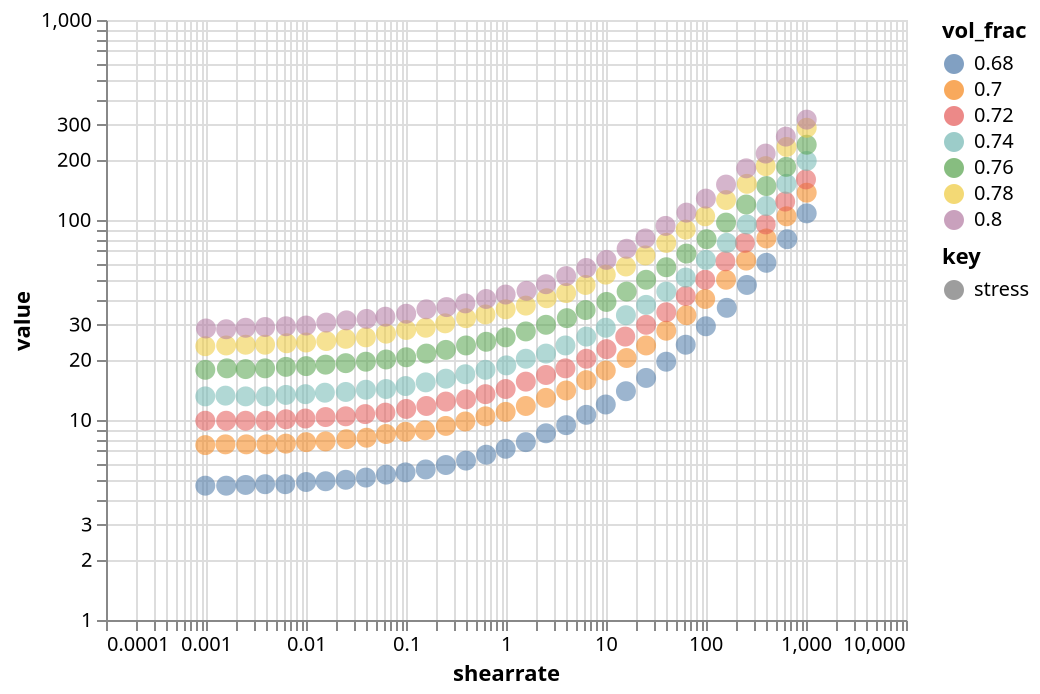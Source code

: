 {
  "$schema": "https://vega.github.io/schema/vega-lite/v5.json",
  "config": {
    "view": {
      "continuousHeight": 300,
      "continuousWidth": 400
    }
  },
  "data": {
    "name": "data-e0b1c30ca791ad18cf56a69a83bf009c"
  },
  "datasets": {
    "data-e0b1c30ca791ad18cf56a69a83bf009c": [
      {
        "shearrate": 0.0009841187553819,
        "stress": 4.6944715978543,
        "viscosity": 4770.22876780003,
        "vol_frac": "0.68"
      },
      {
        "shearrate": 0.001590824416176,
        "stress": 4.6944715978543,
        "viscosity": 2950.9677813085127,
        "vol_frac": "0.68"
      },
      {
        "shearrate": 0.0024905313028281,
        "stress": 4.734528691755933,
        "viscosity": 1901.0115176547597,
        "vol_frac": "0.68"
      },
      {
        "shearrate": 0.0038990765462833,
        "stress": 4.774927585738452,
        "viscosity": 1224.6303782597026,
        "vol_frac": "0.68"
      },
      {
        "shearrate": 0.0062027461703668,
        "stress": 4.774927585738452,
        "viscosity": 769.8086387204341,
        "vol_frac": "0.68"
      },
      {
        "shearrate": 0.0100267167973366,
        "stress": 4.898204358009313,
        "viscosity": 488.5152794292968,
        "vol_frac": "0.68"
      },
      {
        "shearrate": 0.0156974281978814,
        "stress": 4.939999867435308,
        "viscosity": 314.7012239942613,
        "vol_frac": "0.68"
      },
      {
        "shearrate": 0.0249718520483597,
        "stress": 5.024663830396283,
        "viscosity": 201.21310268320016,
        "vol_frac": "0.68"
      },
      {
        "shearrate": 0.0397258319556658,
        "stress": 5.15438817231248,
        "viscosity": 129.7490302547924,
        "vol_frac": "0.68"
      },
      {
        "shearrate": 0.0631968234279787,
        "stress": 5.332578647681401,
        "viscosity": 84.3804855754909,
        "vol_frac": "0.68"
      },
      {
        "shearrate": 0.0989384280164764,
        "stress": 5.470252585508258,
        "viscosity": 55.28946330739444,
        "vol_frac": "0.68"
      },
      {
        "shearrate": 0.1573936669866842,
        "stress": 5.659362694412319,
        "viscosity": 35.95673703244434,
        "vol_frac": "0.68"
      },
      {
        "shearrate": 0.2503856883938947,
        "stress": 5.955356290353016,
        "viscosity": 23.784731182336337,
        "vol_frac": "0.68"
      },
      {
        "shearrate": 0.3983196665580481,
        "stress": 6.266830818258798,
        "viscosity": 15.733169472679092,
        "vol_frac": "0.68"
      },
      {
        "shearrate": 0.6336566510036348,
        "stress": 6.707617138020451,
        "viscosity": 10.58557047794954,
        "vol_frac": "0.68"
      },
      {
        "shearrate": 0.9920275980948888,
        "stress": 7.179406780725326,
        "viscosity": 7.237103881497665,
        "vol_frac": "0.68"
      },
      {
        "shearrate": 1.5781417245697995,
        "stress": 7.749949864227672,
        "viscosity": 4.910807276412582,
        "vol_frac": "0.68"
      },
      {
        "shearrate": 2.510546387631768,
        "stress": 8.581818708501402,
        "viscosity": 3.418307166431904,
        "vol_frac": "0.68"
      },
      {
        "shearrate": 3.993838491387129,
        "stress": 9.422578010323392,
        "viscosity": 2.3592786815599966,
        "vol_frac": "0.68"
      },
      {
        "shearrate": 6.353495786362242,
        "stress": 10.612806801964368,
        "viscosity": 1.6703885795823967,
        "vol_frac": "0.68"
      },
      {
        "shearrate": 9.946779781239568,
        "stress": 11.953381345574616,
        "viscosity": 1.201733788066733,
        "vol_frac": "0.68"
      },
      {
        "shearrate": 15.823580138321864,
        "stress": 13.92872740801812,
        "viscosity": 0.8802513265809706,
        "vol_frac": "0.68"
      },
      {
        "shearrate": 25.172537635360328,
        "stress": 16.230507636126017,
        "viscosity": 0.6447704189078944,
        "vol_frac": "0.68"
      },
      {
        "shearrate": 40.045087487441045,
        "stress": 19.566489542561023,
        "viscosity": 0.48861148196261206,
        "vol_frac": "0.68"
      },
      {
        "shearrate": 62.69299295248452,
        "stress": 23.78941507143948,
        "viscosity": 0.3794589148020043,
        "vol_frac": "0.68"
      },
      {
        "shearrate": 99.73354391196348,
        "stress": 29.419459284873938,
        "viscosity": 0.2949805865802082,
        "vol_frac": "0.68"
      },
      {
        "shearrate": 161.21891377361555,
        "stress": 36.38191952241156,
        "viscosity": 0.22566781198823382,
        "vol_frac": "0.68"
      },
      {
        "shearrate": 256.4709843804439,
        "stress": 47.34528691755933,
        "viscosity": 0.18460289779731295,
        "vol_frac": "0.68"
      },
      {
        "shearrate": 401.52075136114144,
        "stress": 61.0910880031578,
        "viscosity": 0.15214926699569356,
        "vol_frac": "0.68"
      },
      {
        "shearrate": 649.0568453994766,
        "stress": 80.17870557087028,
        "viscosity": 0.12353109922370897,
        "vol_frac": "0.68"
      },
      {
        "shearrate": 1016.1375286582388,
        "stress": 107.94693908463428,
        "viscosity": 0.10623260733925759,
        "vol_frac": "0.68"
      },
      {
        "shearrate": 0.0009841187553819,
        "stress": 7.490981859884686,
        "viscosity": 7611.86779432703,
        "vol_frac": "0.7"
      },
      {
        "shearrate": 0.0015655601444783,
        "stress": 7.554901080082761,
        "viscosity": 4825.685622317833,
        "vol_frac": "0.7"
      },
      {
        "shearrate": 0.0025307223231017,
        "stress": 7.554901080082761,
        "viscosity": 2985.2746036646704,
        "vol_frac": "0.7"
      },
      {
        "shearrate": 0.0040259348621519,
        "stress": 7.554901080082761,
        "viscosity": 1876.558200458463,
        "vol_frac": "0.7"
      },
      {
        "shearrate": 0.0063028431644509,
        "stress": 7.619365711655093,
        "viscosity": 1208.877567290521,
        "vol_frac": "0.7"
      },
      {
        "shearrate": 0.0100267167973366,
        "stress": 7.749949864227672,
        "viscosity": 772.9299650994724,
        "vol_frac": "0.7"
      },
      {
        "shearrate": 0.0156974281978814,
        "stress": 7.816078812496569,
        "viscosity": 497.92097877227195,
        "vol_frac": "0.7"
      },
      {
        "shearrate": 0.0253748360264394,
        "stress": 8.01787055708703,
        "viscosity": 315.97723621672986,
        "vol_frac": "0.7"
      },
      {
        "shearrate": 0.0403669087073227,
        "stress": 8.155284466821307,
        "viscosity": 202.02895708340208,
        "vol_frac": "0.7"
      },
      {
        "shearrate": 0.0631968234279787,
        "stress": 8.50921111855231,
        "viscosity": 134.64618404831225,
        "vol_frac": "0.7"
      },
      {
        "shearrate": 0.0989384280164764,
        "stress": 8.728897817969395,
        "viscosity": 88.22555596411695,
        "vol_frac": "0.7"
      },
      {
        "shearrate": 0.1548940596599311,
        "stress": 8.878497636062988,
        "viscosity": 57.319807199550915,
        "vol_frac": "0.7"
      },
      {
        "shearrate": 0.2503856883938947,
        "stress": 9.342857067283756,
        "viscosity": 37.31386217484613,
        "vol_frac": "0.7"
      },
      {
        "shearrate": 0.3919938544972453,
        "stress": 9.831503229233348,
        "viscosity": 25.080758579347673,
        "vol_frac": "0.7"
      },
      {
        "shearrate": 0.623593394725169,
        "stress": 10.433984434474231,
        "viscosity": 16.7320316775849,
        "vol_frac": "0.7"
      },
      {
        "shearrate": 0.9920275980948888,
        "stress": 10.97969827886145,
        "viscosity": 11.06793631542822,
        "vol_frac": "0.7"
      },
      {
        "shearrate": 1.5781417245697995,
        "stress": 11.751970729927454,
        "viscosity": 7.446714415418573,
        "vol_frac": "0.7"
      },
      {
        "shearrate": 2.510546387631768,
        "stress": 12.90330927966146,
        "viscosity": 5.139641849770131,
        "vol_frac": "0.7"
      },
      {
        "shearrate": 3.993838491387129,
        "stress": 14.04757876968538,
        "viscosity": 3.5173126805151336,
        "vol_frac": "0.7"
      },
      {
        "shearrate": 6.353495786362242,
        "stress": 15.822022312228178,
        "viscosity": 2.4902861108667294,
        "vol_frac": "0.7"
      },
      {
        "shearrate": 9.946779781239568,
        "stress": 17.669834113783413,
        "viscosity": 1.7764376514206286,
        "vol_frac": "0.7"
      },
      {
        "shearrate": 16.078933616279972,
        "stress": 20.415644732438462,
        "viscosity": 1.269713851655408,
        "vol_frac": "0.7"
      },
      {
        "shearrate": 25.172537635360328,
        "stress": 23.588141640561147,
        "viscosity": 0.9370585509593776,
        "vol_frac": "0.7"
      },
      {
        "shearrate": 40.045087487441045,
        "stress": 27.957250960165197,
        "viscosity": 0.6981443346561088,
        "vol_frac": "0.7"
      },
      {
        "shearrate": 63.70470292292601,
        "stress": 33.41836821007866,
        "viscosity": 0.524582435468074,
        "vol_frac": "0.7"
      },
      {
        "shearrate": 98.14965110446916,
        "stress": 40.2871041849945,
        "viscosity": 0.41046609673745504,
        "vol_frac": "0.7"
      },
      {
        "shearrate": 158.65855676691498,
        "stress": 50.246638303962825,
        "viscosity": 0.3166966807707704,
        "vol_frac": "0.7"
      },
      {
        "shearrate": 252.39790594005729,
        "stress": 62.668308182588014,
        "viscosity": 0.24829171204562725,
        "vol_frac": "0.7"
      },
      {
        "shearrate": 401.52075136114144,
        "stress": 80.86285625130726,
        "viscosity": 0.20139147472997343,
        "vol_frac": "0.7"
      },
      {
        "shearrate": 638.749014866643,
        "stress": 104.33984434474236,
        "viscosity": 0.16335030178719925,
        "vol_frac": "0.7"
      },
      {
        "shearrate": 1016.1375286582388,
        "stress": 136.9403284910411,
        "viscosity": 0.13476554563619383,
        "vol_frac": "0.7"
      },
      {
        "shearrate": 0.0009841187553819,
        "stress": 9.915393703344993,
        "viscosity": 10075.403653390587,
        "vol_frac": "0.72"
      },
      {
        "shearrate": 0.001590824416176,
        "stress": 9.915393703344993,
        "viscosity": 6232.864923697531,
        "vol_frac": "0.72"
      },
      {
        "shearrate": 0.0024905313028281,
        "stress": 9.915393703344993,
        "viscosity": 3981.236329808687,
        "vol_frac": "0.72"
      },
      {
        "shearrate": 0.0039619980057896,
        "stress": 9.915393703344993,
        "viscosity": 2502.624607295561,
        "vol_frac": "0.72"
      },
      {
        "shearrate": 0.0063028431644509,
        "stress": 10.085328227185236,
        "viscosity": 1600.1236210458467,
        "vol_frac": "0.72"
      },
      {
        "shearrate": 0.0098674800551618,
        "stress": 10.171384545005932,
        "viscosity": 1030.7985917524256,
        "vol_frac": "0.72"
      },
      {
        "shearrate": 0.0156974281978814,
        "stress": 10.345706356238557,
        "viscosity": 659.0701499520069,
        "vol_frac": "0.72"
      },
      {
        "shearrate": 0.0249718520483597,
        "stress": 10.433984434474231,
        "viscosity": 417.8298195211195,
        "vol_frac": "0.72"
      },
      {
        "shearrate": 0.0390949363007209,
        "stress": 10.703364000951472,
        "viscosity": 273.77878093010486,
        "vol_frac": "0.72"
      },
      {
        "shearrate": 0.062193179216033,
        "stress": 10.886803117885067,
        "viscosity": 175.0481846259842,
        "vol_frac": "0.72"
      },
      {
        "shearrate": 0.1005350497339934,
        "stress": 11.359273427319843,
        "viscosity": 112.98819125643692,
        "vol_frac": "0.72"
      },
      {
        "shearrate": 0.1599336117983068,
        "stress": 11.751970729927454,
        "viscosity": 73.48030597062943,
        "vol_frac": "0.72"
      },
      {
        "shearrate": 0.2503856883938947,
        "stress": 12.366617336545469,
        "viscosity": 49.390272326950665,
        "vol_frac": "0.72"
      },
      {
        "shearrate": 0.3983196665580481,
        "stress": 12.685892685078828,
        "viscosity": 31.848522054408985,
        "vol_frac": "0.72"
      },
      {
        "shearrate": 0.623593394725169,
        "stress": 13.463292817719474,
        "viscosity": 21.5898579612971,
        "vol_frac": "0.72"
      },
      {
        "shearrate": 0.9920275980948888,
        "stress": 14.288332559273126,
        "viscosity": 14.403160342225103,
        "vol_frac": "0.72"
      },
      {
        "shearrate": 1.5781417245697995,
        "stress": 15.555426345567348,
        "viscosity": 9.856799363065917,
        "vol_frac": "0.72"
      },
      {
        "shearrate": 2.510546387631768,
        "stress": 16.79160660160473,
        "viscosity": 6.6884271425251285,
        "vol_frac": "0.72"
      },
      {
        "shearrate": 3.9304113653402815,
        "stress": 18.12602534956567,
        "viscosity": 4.611737465805028,
        "vol_frac": "0.72"
      },
      {
        "shearrate": 6.353495786362242,
        "stress": 20.24291552297486,
        "viscosity": 3.1861067046626856,
        "vol_frac": "0.72"
      },
      {
        "shearrate": 10.107296225016489,
        "stress": 22.607031655735582,
        "viscosity": 2.236704174137204,
        "vol_frac": "0.72"
      },
      {
        "shearrate": 15.572281991411288,
        "stress": 26.12005997150047,
        "viscosity": 1.6773431142530484,
        "vol_frac": "0.72"
      },
      {
        "shearrate": 25.172537635360328,
        "stress": 29.923663349259808,
        "viscosity": 1.188742421710614,
        "vol_frac": "0.72"
      },
      {
        "shearrate": 40.045087487441045,
        "stress": 34.57366244061312,
        "viscosity": 0.8633683832369232,
        "vol_frac": "0.72"
      },
      {
        "shearrate": 62.69299295248452,
        "stress": 41.67985498411422,
        "viscosity": 0.6648247758039513,
        "vol_frac": "0.72"
      },
      {
        "shearrate": 98.14965110446916,
        "stress": 50.246638303962825,
        "viscosity": 0.5119390414386801,
        "vol_frac": "0.72"
      },
      {
        "shearrate": 156.1388614161468,
        "stress": 62.13809483529163,
        "viscosity": 0.39796687558569416,
        "vol_frac": "0.72"
      },
      {
        "shearrate": 244.44477843734117,
        "stress": 76.8438040850024,
        "viscosity": 0.3143605871896334,
        "vol_frac": "0.72"
      },
      {
        "shearrate": 395.1441020895383,
        "stress": 95.02979198036935,
        "viscosity": 0.24049401592443845,
        "vol_frac": "0.72"
      },
      {
        "shearrate": 618.6218575570459,
        "stress": 123.66617336545464,
        "viscosity": 0.19990592290711426,
        "vol_frac": "0.72"
      },
      {
        "shearrate": 1000.0,
        "stress": 159.57028823666954,
        "viscosity": 0.15957028823666955,
        "vol_frac": "0.72"
      },
      {
        "shearrate": 0.0009841187553819,
        "stress": 13.124452058658024,
        "viscosity": 13336.24827987849,
        "vol_frac": "0.74"
      },
      {
        "shearrate": 0.0015655601444783,
        "stress": 13.236440681352317,
        "viscosity": 8454.763445554605,
        "vol_frac": "0.74"
      },
      {
        "shearrate": 0.0024905313028281,
        "stress": 13.124452058658024,
        "viscosity": 5269.739851795748,
        "vol_frac": "0.74"
      },
      {
        "shearrate": 0.0039619980057896,
        "stress": 13.124452058658024,
        "viscosity": 3312.584216216032,
        "vol_frac": "0.74"
      },
      {
        "shearrate": 0.0063028431644509,
        "stress": 13.349384883110554,
        "viscosity": 2117.994139280403,
        "vol_frac": "0.74"
      },
      {
        "shearrate": 0.0098674800551618,
        "stress": 13.463292817719474,
        "viscosity": 1364.4104414152487,
        "vol_frac": "0.74"
      },
      {
        "shearrate": 0.015448133500796,
        "stress": 13.69403284910412,
        "viscosity": 886.4522596466754,
        "vol_frac": "0.74"
      },
      {
        "shearrate": 0.0249718520483597,
        "stress": 13.810881603707164,
        "viscosity": 553.0579620991446,
        "vol_frac": "0.74"
      },
      {
        "shearrate": 0.0397258319556658,
        "stress": 14.1674442689516,
        "viscosity": 356.6305240570551,
        "vol_frac": "0.74"
      },
      {
        "shearrate": 0.0631968234279787,
        "stress": 14.288332559273126,
        "viscosity": 226.09257529465242,
        "vol_frac": "0.74"
      },
      {
        "shearrate": 0.0989384280164764,
        "stress": 14.782289297852223,
        "viscosity": 149.4089768172838,
        "vol_frac": "0.74"
      },
      {
        "shearrate": 0.1573936669866842,
        "stress": 15.42381764396852,
        "viscosity": 97.9951604105736,
        "vol_frac": "0.74"
      },
      {
        "shearrate": 0.2503856883938947,
        "stress": 16.093187321733673,
        "viscosity": 64.27359097464327,
        "vol_frac": "0.74"
      },
      {
        "shearrate": 0.3919938544972453,
        "stress": 16.934886403895412,
        "viscosity": 43.20191811582195,
        "vol_frac": "0.74"
      },
      {
        "shearrate": 0.623593394725169,
        "stress": 17.820607675742046,
        "viscosity": 28.577287422353105,
        "vol_frac": "0.74"
      },
      {
        "shearrate": 1.0080364718889088,
        "stress": 18.75265356723428,
        "viscosity": 18.60314987620897,
        "vol_frac": "0.74"
      },
      {
        "shearrate": 1.5781417245697995,
        "stress": 20.24291552297486,
        "viscosity": 12.827058056837746,
        "vol_frac": "0.74"
      },
      {
        "shearrate": 2.510546387631768,
        "stress": 21.48341515538178,
        "viscosity": 8.557266761219804,
        "vol_frac": "0.74"
      },
      {
        "shearrate": 3.9304113653402815,
        "stress": 23.588141640561147,
        "viscosity": 6.001443474484501,
        "vol_frac": "0.74"
      },
      {
        "shearrate": 6.353495786362242,
        "stress": 26.12005997150047,
        "viscosity": 4.111132020826566,
        "vol_frac": "0.74"
      },
      {
        "shearrate": 9.946779781239568,
        "stress": 28.923750896153724,
        "viscosity": 2.907850734838451,
        "vol_frac": "0.74"
      },
      {
        "shearrate": 15.823580138321864,
        "stress": 33.41836821007866,
        "viscosity": 2.111934715023523,
        "vol_frac": "0.74"
      },
      {
        "shearrate": 25.172537635360328,
        "stress": 37.63966560551727,
        "viscosity": 1.4952670307122369,
        "vol_frac": "0.74"
      },
      {
        "shearrate": 40.045087487441045,
        "stress": 43.85977714517588,
        "viscosity": 1.0952598657433625,
        "vol_frac": "0.74"
      },
      {
        "shearrate": 62.69299295248452,
        "stress": 51.5438817231248,
        "viscosity": 0.8221633598222098,
        "vol_frac": "0.74"
      },
      {
        "shearrate": 99.73354391196348,
        "stress": 63.20304574637984,
        "viscosity": 0.6337190404280656,
        "vol_frac": "0.74"
      },
      {
        "shearrate": 161.21891377361555,
        "stress": 76.8438040850024,
        "viscosity": 0.47664261150467047,
        "vol_frac": "0.74"
      },
      {
        "shearrate": 256.4709843804439,
        "stress": 95.02979198036935,
        "viscosity": 0.37052843310884664,
        "vol_frac": "0.74"
      },
      {
        "shearrate": 401.52075136114144,
        "stress": 117.5197072992746,
        "viscosity": 0.29268650972804483,
        "vol_frac": "0.74"
      },
      {
        "shearrate": 638.749014866643,
        "stress": 151.63931297378286,
        "viscosity": 0.2374004647278272,
        "vol_frac": "0.74"
      },
      {
        "shearrate": 1016.1375286582388,
        "stress": 197.3344692905154,
        "viscosity": 0.19420055231213254,
        "vol_frac": "0.74"
      },
      {
        "shearrate": 0.0009841187553819,
        "stress": 17.820607675742046,
        "viscosity": 18108.18824281682,
        "vol_frac": "0.76"
      },
      {
        "shearrate": 0.0016164963907822,
        "stress": 18.12602534956567,
        "viscosity": 11213.155471875034,
        "vol_frac": "0.76"
      },
      {
        "shearrate": 0.0024905313028281,
        "stress": 17.972667761775526,
        "viscosity": 7216.399063672408,
        "vol_frac": "0.76"
      },
      {
        "shearrate": 0.0038990765462833,
        "stress": 18.12602534956567,
        "viscosity": 4648.799564308083,
        "vol_frac": "0.76"
      },
      {
        "shearrate": 0.0063028431644509,
        "stress": 18.436677410295804,
        "viscosity": 2925.13662949473,
        "vol_frac": "0.76"
      },
      {
        "shearrate": 0.0100267167973366,
        "stress": 18.593994310156464,
        "viscosity": 1854.4449480308044,
        "vol_frac": "0.76"
      },
      {
        "shearrate": 0.0156974281978814,
        "stress": 18.91266663562537,
        "viscosity": 1204.825809502853,
        "vol_frac": "0.76"
      },
      {
        "shearrate": 0.0249718520483597,
        "stress": 19.23680051224492,
        "viscosity": 770.3393594913,
        "vol_frac": "0.76"
      },
      {
        "shearrate": 0.0397258319556658,
        "stress": 19.566489542561023,
        "viscosity": 492.53819440200294,
        "vol_frac": "0.76"
      },
      {
        "shearrate": 0.0631968234279787,
        "stress": 20.071647711384955,
        "viscosity": 317.6053260692653,
        "vol_frac": "0.76"
      },
      {
        "shearrate": 0.1005350497339934,
        "stress": 20.58984780962472,
        "viscosity": 204.80268189157502,
        "vol_frac": "0.76"
      },
      {
        "shearrate": 0.1599336117983068,
        "stress": 21.48341515538178,
        "viscosity": 134.3270805543655,
        "vol_frac": "0.76"
      },
      {
        "shearrate": 0.2503856883938947,
        "stress": 22.415761933060143,
        "viscosity": 89.52493282202595,
        "vol_frac": "0.76"
      },
      {
        "shearrate": 0.3983196665580481,
        "stress": 23.588141640561147,
        "viscosity": 59.21912378665739,
        "vol_frac": "0.76"
      },
      {
        "shearrate": 0.6336566510036348,
        "stress": 24.61183027157886,
        "viscosity": 38.84095626960867,
        "vol_frac": "0.76"
      },
      {
        "shearrate": 0.9920275980948888,
        "stress": 25.899067817240933,
        "viscosity": 26.107204947703128,
        "vol_frac": "0.76"
      },
      {
        "shearrate": 1.5781417245697995,
        "stress": 27.720715013325755,
        "viscosity": 17.56541543877018,
        "vol_frac": "0.76"
      },
      {
        "shearrate": 2.510546387631768,
        "stress": 29.923663349259808,
        "viscosity": 11.919183607472474,
        "vol_frac": "0.76"
      },
      {
        "shearrate": 4.058289174498258,
        "stress": 32.3016786475165,
        "viscosity": 7.959432474771856,
        "vol_frac": "0.76"
      },
      {
        "shearrate": 6.252594365599045,
        "stress": 35.466268545047285,
        "viscosity": 5.672248425418103,
        "vol_frac": "0.76"
      },
      {
        "shearrate": 10.107296225016489,
        "stress": 38.94089277016936,
        "viscosity": 3.852750716238737,
        "vol_frac": "0.76"
      },
      {
        "shearrate": 16.078933616279972,
        "stress": 43.85977714517588,
        "viscosity": 2.7277789803651977,
        "vol_frac": "0.76"
      },
      {
        "shearrate": 25.172537635360328,
        "stress": 50.246638303962825,
        "viscosity": 1.996089509600353,
        "vol_frac": "0.76"
      },
      {
        "shearrate": 40.045087487441045,
        "stress": 58.05473384794524,
        "viscosity": 1.4497342243577915,
        "vol_frac": "0.76"
      },
      {
        "shearrate": 63.70470292292588,
        "stress": 67.9365238099866,
        "viscosity": 1.0664287045209306,
        "vol_frac": "0.76"
      },
      {
        "shearrate": 101.3429968350305,
        "stress": 80.17870557087028,
        "viscosity": 0.7911617780692616,
        "vol_frac": "0.76"
      },
      {
        "shearrate": 158.65855676691498,
        "stress": 97.0699645118066,
        "viscosity": 0.6118167622967347,
        "vol_frac": "0.76"
      },
      {
        "shearrate": 252.39790594005729,
        "stress": 119.5338134557462,
        "viscosity": 0.4735927305361029,
        "vol_frac": "0.76"
      },
      {
        "shearrate": 401.52075136114144,
        "stress": 147.82289297852225,
        "viscosity": 0.36815754223762476,
        "vol_frac": "0.76"
      },
      {
        "shearrate": 633.6566510036336,
        "stress": 184.36677410295803,
        "viscosity": 0.29095689883621345,
        "vol_frac": "0.76"
      },
      {
        "shearrate": 1016.1375286582388,
        "stress": 237.89415071439467,
        "viscosity": 0.23411609551368756,
        "vol_frac": "0.76"
      },
      {
        "shearrate": 0.0009841187553819,
        "stress": 23.38857110964297,
        "viscosity": 23766.00484620043,
        "vol_frac": "0.78"
      },
      {
        "shearrate": 0.001590824416176,
        "stress": 23.588141640561147,
        "viscosity": 14827.621075405652,
        "vol_frac": "0.78"
      },
      {
        "shearrate": 0.0024905313028281,
        "stress": 23.78941507143948,
        "viscosity": 9551.94381392662,
        "vol_frac": "0.78"
      },
      {
        "shearrate": 0.0038990765462833,
        "stress": 23.78941507143948,
        "viscosity": 6101.294701207177,
        "vol_frac": "0.78"
      },
      {
        "shearrate": 0.0064045554766456,
        "stress": 24.197128879237077,
        "viscosity": 3778.112152743874,
        "vol_frac": "0.78"
      },
      {
        "shearrate": 0.0100267167973366,
        "stress": 24.40359869026086,
        "viscosity": 2433.8573815850864,
        "vol_frac": "0.78"
      },
      {
        "shearrate": 0.0159507458952854,
        "stress": 24.821838656064635,
        "viscosity": 1556.1553559323695,
        "vol_frac": "0.78"
      },
      {
        "shearrate": 0.0249718520483597,
        "stress": 25.46267688793377,
        "viscosity": 1019.6551236417529,
        "vol_frac": "0.78"
      },
      {
        "shearrate": 0.0397258319556658,
        "stress": 25.899067817240933,
        "viscosity": 651.9452593502486,
        "vol_frac": "0.78"
      },
      {
        "shearrate": 0.0631968234279787,
        "stress": 27.023047047248458,
        "viscosity": 427.60135053377905,
        "vol_frac": "0.78"
      },
      {
        "shearrate": 0.1005350497339934,
        "stress": 28.19580522630554,
        "viscosity": 280.45746534078495,
        "vol_frac": "0.78"
      },
      {
        "shearrate": 0.1573936669866842,
        "stress": 28.923750896153724,
        "viscosity": 183.7669294445038,
        "vol_frac": "0.78"
      },
      {
        "shearrate": 0.2464092520276438,
        "stress": 30.436508692062173,
        "viscosity": 123.52015373451808,
        "vol_frac": "0.78"
      },
      {
        "shearrate": 0.3983196665580481,
        "stress": 32.3016786475165,
        "viscosity": 81.09486264296493,
        "vol_frac": "0.78"
      },
      {
        "shearrate": 0.623593394725169,
        "stress": 33.70352122155761,
        "viscosity": 54.04727103694143,
        "vol_frac": "0.78"
      },
      {
        "shearrate": 0.9920275980948888,
        "stress": 35.7688959270297,
        "viscosity": 36.056351653644576,
        "vol_frac": "0.78"
      },
      {
        "shearrate": 1.5781417245697995,
        "stress": 37.3212103340957,
        "viscosity": 23.648833151705333,
        "vol_frac": "0.78"
      },
      {
        "shearrate": 2.5510604019100134,
        "stress": 40.63086690284775,
        "viscosity": 15.927050128811874,
        "vol_frac": "0.78"
      },
      {
        "shearrate": 3.993838491387129,
        "stress": 43.12075406362518,
        "viscosity": 10.79681969028462,
        "vol_frac": "0.78"
      },
      {
        "shearrate": 6.252594365599045,
        "stress": 47.34528691755933,
        "viscosity": 7.572102738352402,
        "vol_frac": "0.78"
      },
      {
        "shearrate": 9.946779781239568,
        "stress": 53.32578647681404,
        "viscosity": 5.361110595550812,
        "vol_frac": "0.78"
      },
      {
        "shearrate": 15.823580138321864,
        "stress": 58.55010459984086,
        "viscosity": 3.700180622085835,
        "vol_frac": "0.78"
      },
      {
        "shearrate": 24.77276640751525,
        "stress": 66.50866473477694,
        "viscosity": 2.6847491975946776,
        "vol_frac": "0.78"
      },
      {
        "shearrate": 40.045087487441045,
        "stress": 76.8438040850024,
        "viscosity": 1.9189321064438225,
        "vol_frac": "0.78"
      },
      {
        "shearrate": 62.69299295248452,
        "stress": 89.54256282398347,
        "viscosity": 1.428270666417991,
        "vol_frac": "0.78"
      },
      {
        "shearrate": 98.14965110446916,
        "stress": 104.33984434474236,
        "viscosity": 1.0630689276081526,
        "vol_frac": "0.78"
      },
      {
        "shearrate": 158.65855676691498,
        "stress": 125.7856204509409,
        "viscosity": 0.792807038045432,
        "vol_frac": "0.78"
      },
      {
        "shearrate": 256.4709843804439,
        "stress": 151.63931297378286,
        "viscosity": 0.5912532887106019,
        "vol_frac": "0.78"
      },
      {
        "shearrate": 395.1441020895383,
        "stress": 185.93994310156475,
        "viscosity": 0.4705623647634032,
        "vol_frac": "0.78"
      },
      {
        "shearrate": 638.749014866643,
        "stress": 231.90689071079063,
        "viscosity": 0.3630641853267011,
        "vol_frac": "0.78"
      },
      {
        "shearrate": 1016.1375286582388,
        "stress": 289.2375089615371,
        "viscosity": 0.2846440573289931,
        "vol_frac": "0.78"
      },
      {
        "shearrate": 0.001,
        "stress": 28.679037751284174,
        "viscosity": 28679.037751284173,
        "vol_frac": "0.8"
      },
      {
        "shearrate": 0.001590824416176,
        "stress": 28.436395033707623,
        "viscosity": 17875.25684453763,
        "vol_frac": "0.8"
      },
      {
        "shearrate": 0.0024905313028281,
        "stress": 28.923750896153724,
        "viscosity": 11613.486192006349,
        "vol_frac": "0.8"
      },
      {
        "shearrate": 0.0038990765462833,
        "stress": 29.17055213490536,
        "viscosity": 7481.400220960391,
        "vol_frac": "0.8"
      },
      {
        "shearrate": 0.0063028431644509,
        "stress": 29.419459284873938,
        "viscosity": 4667.648951001138,
        "vol_frac": "0.8"
      },
      {
        "shearrate": 0.0100267167973366,
        "stress": 29.67049031542659,
        "viscosity": 2959.14314876311,
        "vol_frac": "0.8"
      },
      {
        "shearrate": 0.0159507458952854,
        "stress": 30.69621802490234,
        "viscosity": 1924.4377803031327,
        "vol_frac": "0.8"
      },
      {
        "shearrate": 0.0253748360264394,
        "stress": 31.48871814371774,
        "viscosity": 1240.9427241582157,
        "vol_frac": "0.8"
      },
      {
        "shearrate": 0.0403669087073227,
        "stress": 32.028386106905856,
        "viscosity": 793.4317274360866,
        "vol_frac": "0.8"
      },
      {
        "shearrate": 0.062193179216033,
        "stress": 32.85527949730974,
        "viscosity": 528.2778579815688,
        "vol_frac": "0.8"
      },
      {
        "shearrate": 0.1005350497339934,
        "stress": 33.99110739313115,
        "viscosity": 338.1020597599398,
        "vol_frac": "0.8"
      },
      {
        "shearrate": 0.1599336117983068,
        "stress": 35.7688959270297,
        "viscosity": 223.64839713704498,
        "vol_frac": "0.8"
      },
      {
        "shearrate": 0.254426294615964,
        "stress": 36.69235999185589,
        "viscosity": 144.21606873314747,
        "vol_frac": "0.8"
      },
      {
        "shearrate": 0.3919938544972453,
        "stress": 38.28475130191496,
        "viscosity": 97.6667130432883,
        "vol_frac": "0.8"
      },
      {
        "shearrate": 0.6336566510036348,
        "stress": 40.2871041849945,
        "viscosity": 63.57876007643042,
        "vol_frac": "0.8"
      },
      {
        "shearrate": 0.9920275980948888,
        "stress": 42.3941832823508,
        "viscosity": 42.73488294455266,
        "vol_frac": "0.8"
      },
      {
        "shearrate": 1.6036090318768077,
        "stress": 44.23402484802961,
        "viscosity": 27.584045717340256,
        "vol_frac": "0.8"
      },
      {
        "shearrate": 2.510546387631768,
        "stress": 47.7492758573845,
        "viscosity": 19.019475637901685,
        "vol_frac": "0.8"
      },
      {
        "shearrate": 3.993838491387129,
        "stress": 52.42726419482055,
        "viscosity": 13.127036636028729,
        "vol_frac": "0.8"
      },
      {
        "shearrate": 6.353495786362242,
        "stress": 57.5635542445286,
        "viscosity": 9.060138887333267,
        "vol_frac": "0.8"
      },
      {
        "shearrate": 10.107296225016489,
        "stress": 63.20304574637984,
        "viscosity": 6.253209992000283,
        "vol_frac": "0.8"
      },
      {
        "shearrate": 16.078933616279972,
        "stress": 71.79406780725327,
        "viscosity": 4.465101325784538,
        "vol_frac": "0.8"
      },
      {
        "shearrate": 24.77276640751525,
        "stress": 80.86285625130726,
        "viscosity": 3.2641835361098837,
        "vol_frac": "0.8"
      },
      {
        "shearrate": 39.40912165730034,
        "stress": 93.42857067283752,
        "viscosity": 2.3707346610078623,
        "vol_frac": "0.8"
      },
      {
        "shearrate": 63.70470292292601,
        "stress": 108.86803117885069,
        "viscosity": 1.7089481024747284,
        "vol_frac": "0.8"
      },
      {
        "shearrate": 99.73354391196348,
        "stress": 127.94139158386832,
        "viscosity": 1.2828321000686027,
        "vol_frac": "0.8"
      },
      {
        "shearrate": 158.65855676691498,
        "stress": 150.35634890398066,
        "viscosity": 0.9476724859212536,
        "vol_frac": "0.8"
      },
      {
        "shearrate": 252.39790594005729,
        "stress": 181.2602534956568,
        "viscosity": 0.7181527628787254,
        "vol_frac": "0.8"
      },
      {
        "shearrate": 395.1441020895383,
        "stress": 214.8341515538178,
        "viscosity": 0.5436855831018759,
        "vol_frac": "0.8"
      },
      {
        "shearrate": 628.6048855119857,
        "stress": 261.20059971500467,
        "viscosity": 0.4155242915464492,
        "vol_frac": "0.8"
      },
      {
        "shearrate": 1016.1375286582388,
        "stress": 317.5740579327164,
        "viscosity": 0.31253058663432876,
        "vol_frac": "0.8"
      }
    ]
  },
  "description": "{\"name\": \"Fig2_Dekker2018\", \"figure_number\": 2, \"title\": \"Scaling of flow curves Comparison between experiments and simulations\", \"year\": 2018, \"doi\": \"10.1016/j.jnnfm.2018.08.006\", \"author\": \"Riande I. Dekker and Maureen Dinkgreve and Henri de Cagny and Dion J. Koeze and Brian P. Tighe and Daniel Bonn\", \"sample\": \"castor oil concentrated emuslions\", \"unit_x\": \"s-1\", \"unit_y\": \"Pa\", \"solvent_viscosity\": \"0.00089\"}",
  "encoding": {
    "color": {
      "field": "vol_frac",
      "type": "nominal"
    },
    "opacity": {
      "field": "key",
      "type": "nominal"
    },
    "tooltip": [
      {
        "field": "vol_frac",
        "type": "nominal"
      },
      {
        "field": "shearrate",
        "type": "quantitative"
      },
      {
        "field": "key",
        "type": "nominal"
      },
      {
        "field": "value",
        "type": "quantitative"
      }
    ],
    "x": {
      "field": "shearrate",
      "scale": {
        "type": "log"
      },
      "type": "quantitative"
    },
    "y": {
      "field": "value",
      "scale": {
        "type": "log"
      },
      "type": "quantitative"
    }
  },
  "mark": {
    "size": 100,
    "type": "circle"
  },
  "transform": [
    {
      "fold": [
        "stress",
        "Viscosity"
      ]
    }
  ]
}